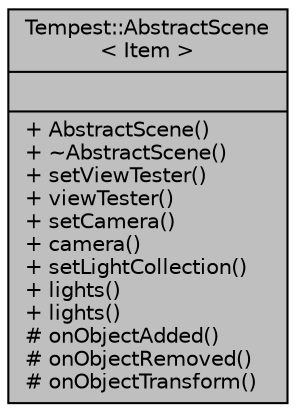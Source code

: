 digraph "Tempest::AbstractScene&lt; Item &gt;"
{
  edge [fontname="Helvetica",fontsize="10",labelfontname="Helvetica",labelfontsize="10"];
  node [fontname="Helvetica",fontsize="10",shape=record];
  Node1 [label="{Tempest::AbstractScene\l\< Item \>\n||+ AbstractScene()\l+ ~AbstractScene()\l+ setViewTester()\l+ viewTester()\l+ setCamera()\l+ camera()\l+ setLightCollection()\l+ lights()\l+ lights()\l# onObjectAdded()\l# onObjectRemoved()\l# onObjectTransform()\l}",height=0.2,width=0.4,color="black", fillcolor="grey75", style="filled", fontcolor="black"];
}
